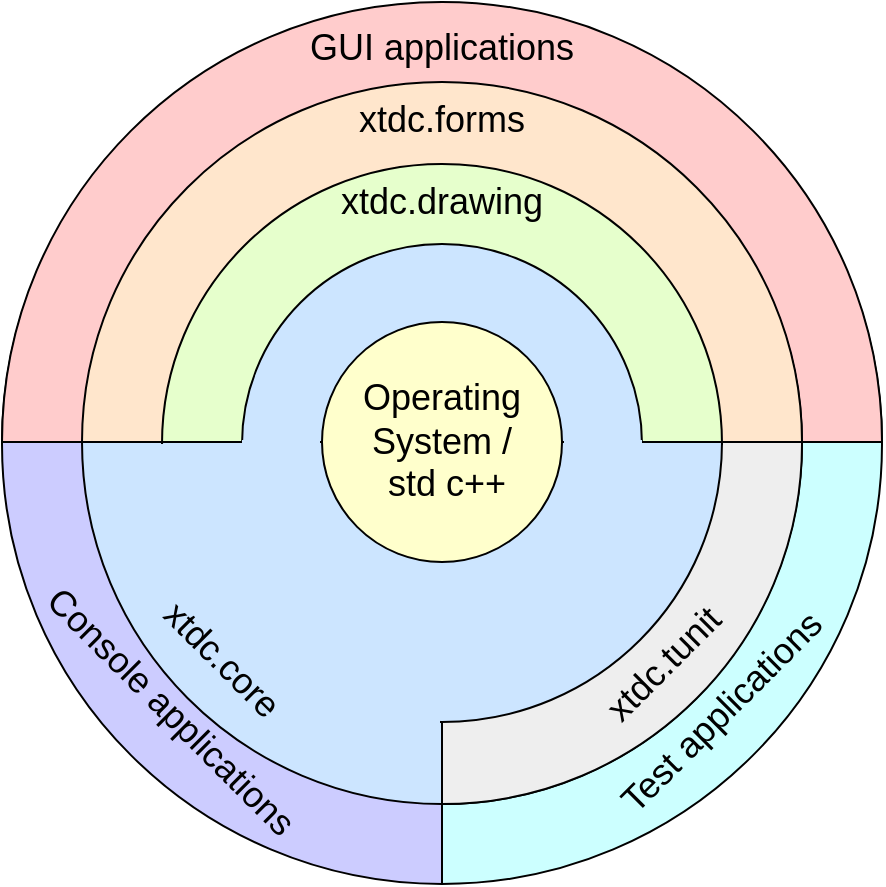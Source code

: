 <mxfile version="20.2.3" type="device" pages="2"><diagram name="Architecture" id="e1c26f41-4ead-308b-6cbe-d0230a6ac3fa"><mxGraphModel dx="1106" dy="777" grid="1" gridSize="10" guides="1" tooltips="1" connect="1" arrows="1" fold="1" page="1" pageScale="1" pageWidth="826" pageHeight="1169" background="#ffffff" math="0" shadow="0"><root><mxCell id="0"/><mxCell id="1" parent="0"/><mxCell id="38" value="" style="verticalLabelPosition=middle;verticalAlign=middle;html=1;strokeWidth=1;shape=mxgraph.basic.half_circle;fontSize=18;strokeColor=#000000;fillColor=#CCCCFF;labelPosition=center;align=center;rotation=90;" parent="1" vertex="1"><mxGeometry x="60" y="532" width="440" height="220" as="geometry"/></mxCell><mxCell id="37" value="" style="verticalLabelPosition=middle;verticalAlign=middle;html=1;strokeWidth=1;shape=mxgraph.basic.half_circle;fontSize=18;strokeColor=#000000;fillColor=#CCFFFF;labelPosition=center;align=center;rotation=270;" parent="1" vertex="1"><mxGeometry x="280" y="532" width="440" height="220" as="geometry"/></mxCell><mxCell id="36" value="" style="verticalLabelPosition=middle;verticalAlign=middle;html=1;strokeWidth=1;shape=mxgraph.basic.half_circle;fontSize=18;strokeColor=#000000;fillColor=#FFCCCC;labelPosition=center;align=center;rotation=180;" parent="1" vertex="1"><mxGeometry x="170" y="421" width="440" height="220" as="geometry"/></mxCell><mxCell id="30" value="" style="verticalLabelPosition=middle;verticalAlign=middle;html=1;strokeWidth=1;shape=mxgraph.basic.half_circle;fontSize=18;strokeColor=#000000;fillColor=#cce5ff;labelPosition=center;align=center;rotation=0;" parent="1" vertex="1"><mxGeometry x="210" y="641" width="360" height="181" as="geometry"/></mxCell><mxCell id="31" value="" style="verticalLabelPosition=middle;verticalAlign=middle;html=1;strokeWidth=1;shape=mxgraph.basic.half_circle;fontSize=18;strokeColor=#000000;fillColor=#eeeeee;labelPosition=center;align=center;rotation=270;" parent="1" vertex="1"><mxGeometry x="300" y="552" width="360" height="180" as="geometry"/></mxCell><mxCell id="32" value="" style="verticalLabelPosition=middle;verticalAlign=middle;html=1;strokeWidth=1;shape=mxgraph.basic.half_circle;fontSize=18;strokeColor=#000000;fillColor=#FFE6CC;labelPosition=center;align=center;rotation=180;" parent="1" vertex="1"><mxGeometry x="210" y="461" width="360" height="180" as="geometry"/></mxCell><mxCell id="35" value="" style="verticalLabelPosition=middle;verticalAlign=middle;html=1;strokeWidth=1;shape=mxgraph.basic.half_circle;fontSize=18;strokeColor=#000000;fillColor=#E6FFCC;labelPosition=center;align=center;rotation=180;" parent="1" vertex="1"><mxGeometry x="250" y="502" width="280" height="140" as="geometry"/></mxCell><mxCell id="33" value="" style="ellipse;whiteSpace=wrap;html=1;fontSize=18;verticalAlign=bottom;fillColor=#cce5ff;strokeColor=#000000;" parent="1" vertex="1"><mxGeometry x="290" y="542" width="200" height="200" as="geometry"/></mxCell><mxCell id="39" value="" style="whiteSpace=wrap;html=1;strokeColor=none;strokeWidth=1;fontSize=18;fillColor=#cce5ff;" parent="1" vertex="1"><mxGeometry x="280" y="642" width="40" height="78" as="geometry"/></mxCell><mxCell id="40" value="" style="whiteSpace=wrap;html=1;strokeColor=none;strokeWidth=1;fontSize=18;fillColor=#cce5ff;" parent="1" vertex="1"><mxGeometry x="309" y="710" width="80" height="61" as="geometry"/></mxCell><mxCell id="41" value="xtdc.drawing" style="text;html=1;strokeColor=none;fillColor=none;align=center;verticalAlign=middle;whiteSpace=wrap;fontSize=18;" parent="1" vertex="1"><mxGeometry x="370" y="511" width="40" height="20" as="geometry"/></mxCell><mxCell id="42" value="xtdc.forms" style="text;html=1;strokeColor=none;fillColor=none;align=center;verticalAlign=middle;whiteSpace=wrap;fontSize=18;" parent="1" vertex="1"><mxGeometry x="370" y="470" width="40" height="20" as="geometry"/></mxCell><mxCell id="43" value="GUI applications" style="text;html=1;strokeColor=none;fillColor=none;align=center;verticalAlign=middle;whiteSpace=wrap;fontSize=18;" parent="1" vertex="1"><mxGeometry x="318" y="434" width="144" height="20" as="geometry"/></mxCell><mxCell id="45" value="Console applications" style="text;html=1;strokeColor=none;fillColor=none;align=center;verticalAlign=middle;whiteSpace=wrap;fontSize=18;rotation=45;" parent="1" vertex="1"><mxGeometry x="169" y="766" width="171" height="20" as="geometry"/></mxCell><mxCell id="46" value="Test applications" style="text;html=1;strokeColor=none;fillColor=none;align=center;verticalAlign=middle;whiteSpace=wrap;fontSize=18;rotation=315;" parent="1" vertex="1"><mxGeometry x="460" y="766" width="140" height="20" as="geometry"/></mxCell><mxCell id="47" value="xtdc.tunit" style="text;html=1;strokeColor=none;fillColor=none;align=center;verticalAlign=middle;whiteSpace=wrap;fontSize=18;rotation=315;" parent="1" vertex="1"><mxGeometry x="431" y="742" width="140" height="20" as="geometry"/></mxCell><mxCell id="48" value="" style="verticalLabelPosition=middle;verticalAlign=middle;html=1;strokeWidth=1;shape=mxgraph.basic.half_circle;fontSize=18;strokeColor=#000000;fillColor=#cce5ff;labelPosition=center;align=center;rotation=0;" parent="1" vertex="1"><mxGeometry x="250" y="641" width="280" height="140" as="geometry"/></mxCell><mxCell id="34" value="Operating System /&lt;br&gt;&amp;nbsp;std c++" style="ellipse;whiteSpace=wrap;html=1;fontSize=18;fillColor=#FFFFCC;strokeColor=#000000;" parent="1" vertex="1"><mxGeometry x="330" y="581" width="120" height="120" as="geometry"/></mxCell><mxCell id="49" value="" style="whiteSpace=wrap;html=1;strokeColor=none;strokeWidth=1;fillColor=#CCE5FF;fontSize=18;" parent="1" vertex="1"><mxGeometry x="229" y="642" width="51" height="68" as="geometry"/></mxCell><mxCell id="50" value="" style="whiteSpace=wrap;html=1;strokeColor=none;strokeWidth=1;fillColor=#CCE5FF;fontSize=18;" parent="1" vertex="1"><mxGeometry x="267" y="692" width="51" height="68" as="geometry"/></mxCell><mxCell id="44" value="xtdc.core" style="text;html=1;strokeColor=none;fillColor=none;align=center;verticalAlign=middle;whiteSpace=wrap;fontSize=18;rotation=45;" parent="1" vertex="1"><mxGeometry x="260" y="740" width="40" height="20" as="geometry"/></mxCell><mxCell id="51" value="" style="whiteSpace=wrap;html=1;strokeColor=none;strokeWidth=1;fillColor=#CCE5FF;fontSize=18;" parent="1" vertex="1"><mxGeometry x="339" y="732" width="50" height="68" as="geometry"/></mxCell><mxCell id="52" value="" style="whiteSpace=wrap;html=1;strokeColor=none;strokeWidth=1;fillColor=#CCE5FF;fontSize=18;" parent="1" vertex="1"><mxGeometry x="313" y="718" width="51" height="68" as="geometry"/></mxCell><mxCell id="53" value="" style="whiteSpace=wrap;html=1;strokeColor=none;strokeWidth=1;fillColor=#CCE5FF;fontSize=18;" parent="1" vertex="1"><mxGeometry x="290" y="640" width="39" height="10" as="geometry"/></mxCell><mxCell id="54" value="" style="whiteSpace=wrap;html=1;strokeColor=none;strokeWidth=1;fillColor=#CCE5FF;fontSize=18;" parent="1" vertex="1"><mxGeometry x="451" y="640" width="39" height="10" as="geometry"/></mxCell></root></mxGraphModel></diagram><diagram id="oh7EnmDY-g53_kgUr0yy" name="Hierarchy"><mxGraphModel dx="1426" dy="776" grid="1" gridSize="10" guides="1" tooltips="1" connect="1" arrows="1" fold="1" page="1" pageScale="1" pageWidth="827" pageHeight="1169" math="0" shadow="0"><root><mxCell id="JMlSzO2mF9JCYLmfTFm4-0"/><mxCell id="JMlSzO2mF9JCYLmfTFm4-1" parent="JMlSzO2mF9JCYLmfTFm4-0"/><mxCell id="JMlSzO2mF9JCYLmfTFm4-2" value="xtd.core" style="rounded=1;whiteSpace=wrap;html=1;fillColor=#dae8fc;strokeColor=#6c8ebf;fontSize=15;" vertex="1" parent="JMlSzO2mF9JCYLmfTFm4-1"><mxGeometry x="360" y="200" width="160" height="60" as="geometry"/></mxCell><mxCell id="JMlSzO2mF9JCYLmfTFm4-3" value="" style="rounded=1;whiteSpace=wrap;html=1;fillColor=#FFE6CC;strokeColor=#d79b00;fontSize=15;opacity=40;" vertex="1" parent="JMlSzO2mF9JCYLmfTFm4-1"><mxGeometry x="470" y="540" width="160" height="60" as="geometry"/></mxCell><mxCell id="JMlSzO2mF9JCYLmfTFm4-4" value="" style="endArrow=classic;dashed=1;html=1;entryX=0.25;entryY=1;exitX=0.5;exitY=0;startArrow=none;startFill=0;endFill=1;fontSize=15;entryDx=0;entryDy=0;exitDx=0;exitDy=0;" edge="1" parent="JMlSzO2mF9JCYLmfTFm4-1" source="JMlSzO2mF9JCYLmfTFm4-2" target="JMlSzO2mF9JCYLmfTFm4-19"><mxGeometry width="50" height="50" relative="1" as="geometry"><mxPoint x="520" y="40" as="sourcePoint"/><mxPoint x="800" y="140" as="targetPoint"/></mxGeometry></mxCell><mxCell id="JMlSzO2mF9JCYLmfTFm4-5" value="" style="endArrow=classic;dashed=1;html=1;endFill=1;fontSize=15;" edge="1" parent="JMlSzO2mF9JCYLmfTFm4-1"><mxGeometry width="50" height="50" relative="1" as="geometry"><mxPoint x="20" y="659" as="sourcePoint"/><mxPoint x="100" y="659" as="targetPoint"/></mxGeometry></mxCell><mxCell id="JMlSzO2mF9JCYLmfTFm4-6" value="Dependency" style="text;html=1;strokeColor=none;fillColor=none;align=left;verticalAlign=middle;whiteSpace=wrap;fontSize=15;" vertex="1" parent="JMlSzO2mF9JCYLmfTFm4-1"><mxGeometry x="115" y="649" width="120" height="20" as="geometry"/></mxCell><mxCell id="JMlSzO2mF9JCYLmfTFm4-7" value="" style="rounded=0;whiteSpace=wrap;html=1;fillColor=#CCE5FF;strokeColor=#6c8ebf;fontSize=15;" vertex="1" parent="JMlSzO2mF9JCYLmfTFm4-1"><mxGeometry x="20" y="689" width="80" height="10" as="geometry"/></mxCell><mxCell id="JMlSzO2mF9JCYLmfTFm4-8" value="system" style="text;html=1;strokeColor=none;fillColor=none;align=left;verticalAlign=middle;whiteSpace=wrap;fontSize=15;" vertex="1" parent="JMlSzO2mF9JCYLmfTFm4-1"><mxGeometry x="115" y="684" width="120" height="20" as="geometry"/></mxCell><mxCell id="JMlSzO2mF9JCYLmfTFm4-9" value="" style="rounded=0;whiteSpace=wrap;html=1;fillColor=#E6FFCC;strokeColor=#82b366;fontSize=15;" vertex="1" parent="JMlSzO2mF9JCYLmfTFm4-1"><mxGeometry x="20" y="729" width="80" height="10" as="geometry"/></mxCell><mxCell id="JMlSzO2mF9JCYLmfTFm4-10" value="drawing" style="text;html=1;strokeColor=none;fillColor=none;align=left;verticalAlign=middle;whiteSpace=wrap;fontSize=15;" vertex="1" parent="JMlSzO2mF9JCYLmfTFm4-1"><mxGeometry x="115" y="724" width="120" height="20" as="geometry"/></mxCell><mxCell id="JMlSzO2mF9JCYLmfTFm4-11" value="" style="rounded=0;whiteSpace=wrap;html=1;fillColor=#FFE6CC;strokeColor=#d79b00;fontSize=15;" vertex="1" parent="JMlSzO2mF9JCYLmfTFm4-1"><mxGeometry x="20" y="769" width="80" height="10" as="geometry"/></mxCell><mxCell id="JMlSzO2mF9JCYLmfTFm4-12" value="forms" style="text;html=1;strokeColor=none;fillColor=none;align=left;verticalAlign=middle;whiteSpace=wrap;fontSize=15;" vertex="1" parent="JMlSzO2mF9JCYLmfTFm4-1"><mxGeometry x="115" y="764" width="120" height="20" as="geometry"/></mxCell><mxCell id="JMlSzO2mF9JCYLmfTFm4-13" value="xtd.tunit" style="rounded=1;whiteSpace=wrap;html=1;fillColor=#EEEEEE;strokeColor=#666666;fontSize=15;" vertex="1" parent="JMlSzO2mF9JCYLmfTFm4-1"><mxGeometry x="600" y="200" width="160" height="60" as="geometry"/></mxCell><mxCell id="JMlSzO2mF9JCYLmfTFm4-14" value="" style="rounded=1;whiteSpace=wrap;html=1;fontSize=15;fillColor=#E6FFCC;strokeColor=#82B366;opacity=40;" vertex="1" parent="JMlSzO2mF9JCYLmfTFm4-1"><mxGeometry x="470" y="300" width="160" height="60" as="geometry"/></mxCell><mxCell id="JMlSzO2mF9JCYLmfTFm4-15" value="&lt;span&gt;xtd&lt;/span&gt;" style="rounded=1;whiteSpace=wrap;html=1;strokeColor=#d6b656;fontSize=15;fillColor=#fff2cc;" vertex="1" parent="JMlSzO2mF9JCYLmfTFm4-1"><mxGeometry x="480" y="802" width="160" height="60" as="geometry"/></mxCell><mxCell id="JMlSzO2mF9JCYLmfTFm4-16" value="" style="endArrow=classic;dashed=1;html=1;exitX=0.5;exitY=0;endFill=1;fontSize=15;exitDx=0;exitDy=0;entryX=0.75;entryY=1;entryDx=0;entryDy=0;" edge="1" parent="JMlSzO2mF9JCYLmfTFm4-1" source="JMlSzO2mF9JCYLmfTFm4-13" target="JMlSzO2mF9JCYLmfTFm4-19"><mxGeometry width="50" height="50" relative="1" as="geometry"><mxPoint x="300" y="434" as="sourcePoint"/><mxPoint x="980" y="220" as="targetPoint"/></mxGeometry></mxCell><mxCell id="JMlSzO2mF9JCYLmfTFm4-17" value="" style="endArrow=classic;dashed=1;html=1;entryX=0.5;entryY=1;exitX=0.25;exitY=0;endFill=1;fontSize=15;entryDx=0;entryDy=0;exitDx=0;exitDy=0;" edge="1" parent="JMlSzO2mF9JCYLmfTFm4-1" source="JMlSzO2mF9JCYLmfTFm4-15" target="JMlSzO2mF9JCYLmfTFm4-23"><mxGeometry width="50" height="50" relative="1" as="geometry"><mxPoint x="310" y="444" as="sourcePoint"/><mxPoint x="310" y="390" as="targetPoint"/></mxGeometry></mxCell><mxCell id="JMlSzO2mF9JCYLmfTFm4-18" value="" style="endArrow=classic;dashed=1;html=1;entryX=0.5;entryY=1;endFill=1;fontSize=15;entryDx=0;entryDy=0;exitX=0.75;exitY=0;exitDx=0;exitDy=0;" edge="1" parent="JMlSzO2mF9JCYLmfTFm4-1" source="JMlSzO2mF9JCYLmfTFm4-15" target="JMlSzO2mF9JCYLmfTFm4-13"><mxGeometry width="50" height="50" relative="1" as="geometry"><mxPoint x="830" y="840" as="sourcePoint"/><mxPoint x="320" y="400" as="targetPoint"/></mxGeometry></mxCell><mxCell id="JMlSzO2mF9JCYLmfTFm4-19" value="&lt;span&gt;std&lt;/span&gt;" style="rounded=1;whiteSpace=wrap;html=1;strokeColor=#d6b656;fontSize=15;fillColor=#FFFFCC;" vertex="1" parent="JMlSzO2mF9JCYLmfTFm4-1"><mxGeometry x="480" y="80" width="160" height="60" as="geometry"/></mxCell><mxCell id="JMlSzO2mF9JCYLmfTFm4-20" value="" style="rounded=0;whiteSpace=wrap;html=1;fillColor=#EEEEEE;strokeColor=#666666;fontSize=15;" vertex="1" parent="JMlSzO2mF9JCYLmfTFm4-1"><mxGeometry x="20" y="807" width="80" height="10" as="geometry"/></mxCell><mxCell id="JMlSzO2mF9JCYLmfTFm4-21" value="test" style="text;html=1;strokeColor=none;fillColor=none;align=left;verticalAlign=middle;whiteSpace=wrap;fontSize=15;" vertex="1" parent="JMlSzO2mF9JCYLmfTFm4-1"><mxGeometry x="115" y="802" width="120" height="20" as="geometry"/></mxCell><mxCell id="JMlSzO2mF9JCYLmfTFm4-22" value="xtd.forms.native" style="rounded=1;whiteSpace=wrap;html=1;fillColor=#FFE6CC;strokeColor=#d79b00;fontSize=15;" vertex="1" parent="JMlSzO2mF9JCYLmfTFm4-1"><mxGeometry x="250" y="560" width="160" height="60" as="geometry"/></mxCell><mxCell id="JMlSzO2mF9JCYLmfTFm4-23" value="xtd.forms" style="rounded=1;whiteSpace=wrap;html=1;fillColor=#FFE6CC;strokeColor=#d79b00;fontSize=15;" vertex="1" parent="JMlSzO2mF9JCYLmfTFm4-1"><mxGeometry x="360" y="679" width="160" height="60" as="geometry"/></mxCell><mxCell id="JMlSzO2mF9JCYLmfTFm4-24" value="" style="rounded=1;whiteSpace=wrap;html=1;fillColor=#FFE6CC;strokeColor=#d79b00;fontSize=15;opacity=40;" vertex="1" parent="JMlSzO2mF9JCYLmfTFm4-1"><mxGeometry x="480" y="550" width="160" height="60" as="geometry"/></mxCell><mxCell id="JMlSzO2mF9JCYLmfTFm4-25" value="xtd.forms.native.{x}" style="rounded=1;whiteSpace=wrap;html=1;fillColor=#FFE6CC;strokeColor=#d79b00;fontSize=15;" vertex="1" parent="JMlSzO2mF9JCYLmfTFm4-1"><mxGeometry x="490" y="560" width="160" height="60" as="geometry"/></mxCell><mxCell id="JMlSzO2mF9JCYLmfTFm4-26" value="" style="endArrow=classic;dashed=1;html=1;entryX=0.5;entryY=1;exitX=0.5;exitY=0;endFill=1;fontSize=15;entryDx=0;entryDy=0;exitDx=0;exitDy=0;" edge="1" parent="JMlSzO2mF9JCYLmfTFm4-1" source="JMlSzO2mF9JCYLmfTFm4-23" target="JMlSzO2mF9JCYLmfTFm4-25"><mxGeometry width="50" height="50" relative="1" as="geometry"><mxPoint x="590" y="580.0" as="sourcePoint"/><mxPoint x="590" y="520.0" as="targetPoint"/></mxGeometry></mxCell><mxCell id="JMlSzO2mF9JCYLmfTFm4-27" value="" style="endArrow=classic;dashed=1;html=1;entryX=0.5;entryY=1;exitX=0.25;exitY=0;endFill=1;fontSize=15;entryDx=0;entryDy=0;exitDx=0;exitDy=0;" edge="1" parent="JMlSzO2mF9JCYLmfTFm4-1" source="JMlSzO2mF9JCYLmfTFm4-23" target="JMlSzO2mF9JCYLmfTFm4-22"><mxGeometry width="50" height="50" relative="1" as="geometry"><mxPoint x="600" y="590.0" as="sourcePoint"/><mxPoint x="600" y="530.0" as="targetPoint"/></mxGeometry></mxCell><mxCell id="JMlSzO2mF9JCYLmfTFm4-28" value="xtd.drawing" style="rounded=1;whiteSpace=wrap;html=1;fontSize=15;fillColor=#E6FFCC;strokeColor=#82B366;" vertex="1" parent="JMlSzO2mF9JCYLmfTFm4-1"><mxGeometry x="360" y="440" width="160" height="60" as="geometry"/></mxCell><mxCell id="JMlSzO2mF9JCYLmfTFm4-29" value="xtd.drawing.native" style="rounded=1;whiteSpace=wrap;html=1;fontSize=15;fillColor=#E6FFCC;strokeColor=#82B366;" vertex="1" parent="JMlSzO2mF9JCYLmfTFm4-1"><mxGeometry x="250" y="320" width="160" height="60" as="geometry"/></mxCell><mxCell id="JMlSzO2mF9JCYLmfTFm4-30" value="" style="endArrow=classic;dashed=1;html=1;entryX=0.25;entryY=1;exitX=0.5;exitY=0;endFill=1;fontSize=15;entryDx=0;entryDy=0;exitDx=0;exitDy=0;" edge="1" parent="JMlSzO2mF9JCYLmfTFm4-1" source="JMlSzO2mF9JCYLmfTFm4-29" target="JMlSzO2mF9JCYLmfTFm4-2"><mxGeometry width="50" height="50" relative="1" as="geometry"><mxPoint x="580" y="330.0" as="sourcePoint"/><mxPoint x="780" y="270.0" as="targetPoint"/></mxGeometry></mxCell><mxCell id="JMlSzO2mF9JCYLmfTFm4-31" value="" style="rounded=1;whiteSpace=wrap;html=1;fontSize=15;fillColor=#E6FFCC;strokeColor=#82B366;opacity=40;" vertex="1" parent="JMlSzO2mF9JCYLmfTFm4-1"><mxGeometry x="480" y="310" width="160" height="60" as="geometry"/></mxCell><mxCell id="JMlSzO2mF9JCYLmfTFm4-32" value="xtd.drawing.native.{x}" style="rounded=1;whiteSpace=wrap;html=1;fontSize=15;fillColor=#E6FFCC;strokeColor=#82B366;" vertex="1" parent="JMlSzO2mF9JCYLmfTFm4-1"><mxGeometry x="490" y="320" width="160" height="60" as="geometry"/></mxCell><mxCell id="JMlSzO2mF9JCYLmfTFm4-33" value="" style="endArrow=classic;dashed=1;html=1;entryX=0.75;entryY=1;exitX=0.5;exitY=0;endFill=1;fontSize=15;entryDx=0;entryDy=0;exitDx=0;exitDy=0;" edge="1" parent="JMlSzO2mF9JCYLmfTFm4-1" source="JMlSzO2mF9JCYLmfTFm4-32" target="JMlSzO2mF9JCYLmfTFm4-2"><mxGeometry width="50" height="50" relative="1" as="geometry"><mxPoint x="600" y="230" as="sourcePoint"/><mxPoint x="530" y="170" as="targetPoint"/></mxGeometry></mxCell><mxCell id="JMlSzO2mF9JCYLmfTFm4-34" value="" style="endArrow=classic;dashed=1;html=1;exitX=0.5;exitY=0;endFill=1;fontSize=15;exitDx=0;exitDy=0;entryX=0.25;entryY=1;entryDx=0;entryDy=0;" edge="1" parent="JMlSzO2mF9JCYLmfTFm4-1" source="JMlSzO2mF9JCYLmfTFm4-22" target="JMlSzO2mF9JCYLmfTFm4-28"><mxGeometry width="50" height="50" relative="1" as="geometry"><mxPoint x="580" y="450.0" as="sourcePoint"/><mxPoint x="170" y="360" as="targetPoint"/></mxGeometry></mxCell><mxCell id="JMlSzO2mF9JCYLmfTFm4-35" value="" style="endArrow=classic;dashed=1;html=1;exitX=0.5;exitY=0;endFill=1;fontSize=15;exitDx=0;exitDy=0;entryX=0.75;entryY=1;entryDx=0;entryDy=0;" edge="1" parent="JMlSzO2mF9JCYLmfTFm4-1" source="JMlSzO2mF9JCYLmfTFm4-25" target="JMlSzO2mF9JCYLmfTFm4-28"><mxGeometry width="50" height="50" relative="1" as="geometry"><mxPoint x="590" y="220" as="sourcePoint"/><mxPoint x="570" y="500" as="targetPoint"/></mxGeometry></mxCell><mxCell id="JMlSzO2mF9JCYLmfTFm4-36" value="" style="endArrow=classic;dashed=1;html=1;endFill=1;fontSize=15;entryX=0.5;entryY=1;entryDx=0;entryDy=0;exitX=0.75;exitY=0;exitDx=0;exitDy=0;" edge="1" parent="JMlSzO2mF9JCYLmfTFm4-1" source="JMlSzO2mF9JCYLmfTFm4-28" target="JMlSzO2mF9JCYLmfTFm4-32"><mxGeometry width="50" height="50" relative="1" as="geometry"><mxPoint x="620" y="390" as="sourcePoint"/><mxPoint x="580" y="510.0" as="targetPoint"/></mxGeometry></mxCell><mxCell id="JMlSzO2mF9JCYLmfTFm4-37" value="{x} can be replaced by : win32, cocoa, gt4, ..." style="text;html=1;strokeColor=none;fillColor=none;align=left;verticalAlign=middle;whiteSpace=wrap;fontSize=15;" vertex="1" parent="JMlSzO2mF9JCYLmfTFm4-1"><mxGeometry x="20" y="842" width="320" height="20" as="geometry"/></mxCell><mxCell id="JMlSzO2mF9JCYLmfTFm4-38" value="" style="endArrow=classic;dashed=1;html=1;endFill=1;fontSize=15;entryX=0.5;entryY=1;entryDx=0;entryDy=0;exitX=0.25;exitY=0;exitDx=0;exitDy=0;" edge="1" parent="JMlSzO2mF9JCYLmfTFm4-1" source="JMlSzO2mF9JCYLmfTFm4-28" target="JMlSzO2mF9JCYLmfTFm4-29"><mxGeometry width="50" height="50" relative="1" as="geometry"><mxPoint x="490" y="440" as="sourcePoint"/><mxPoint x="580" y="390" as="targetPoint"/></mxGeometry></mxCell></root></mxGraphModel></diagram></mxfile>